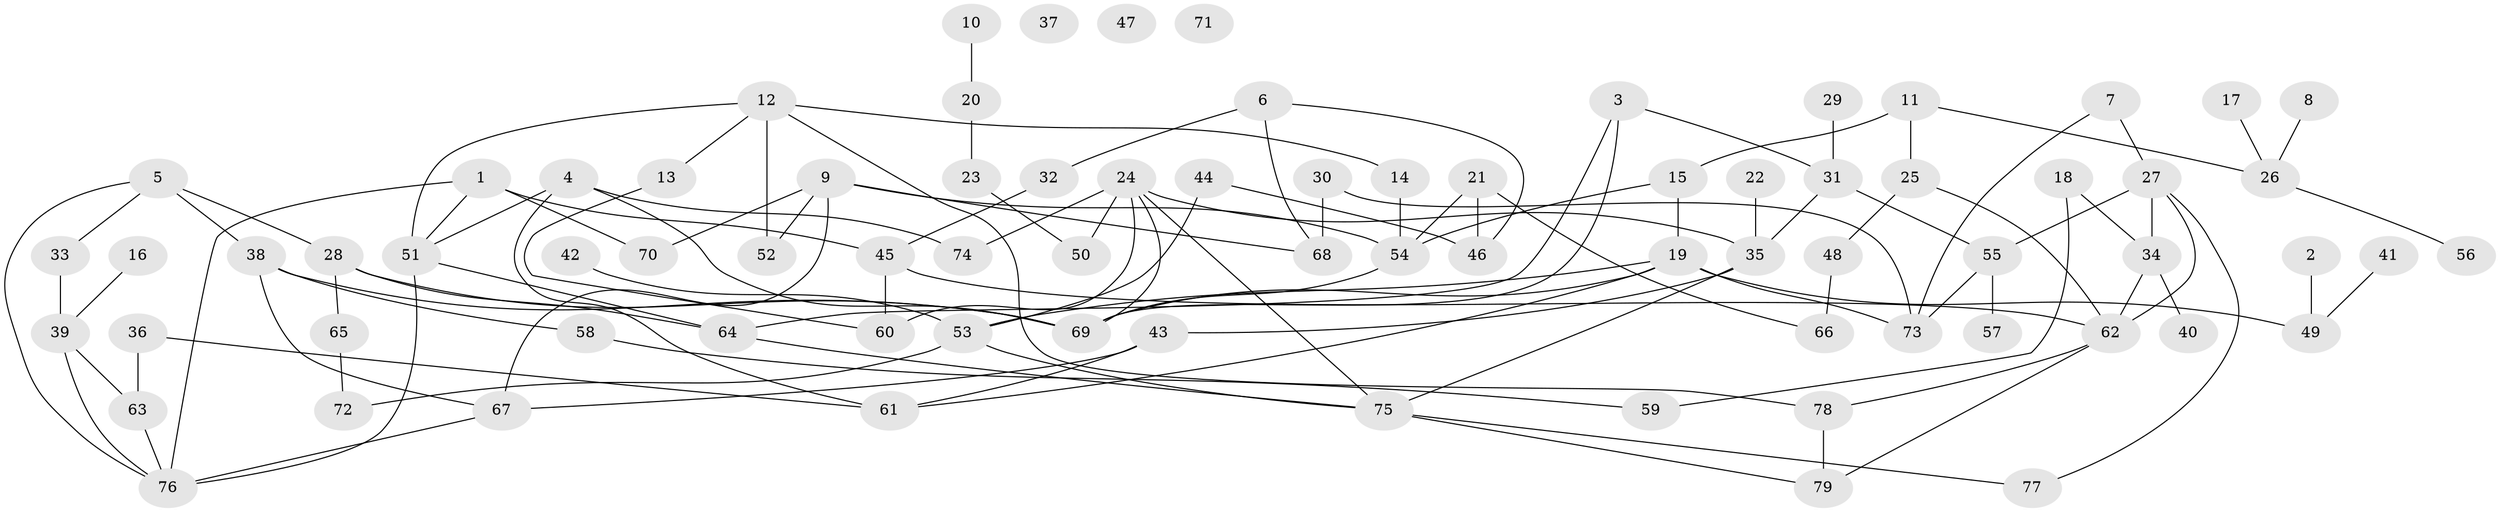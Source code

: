 // coarse degree distribution, {5: 0.047619047619047616, 4: 0.09523809523809523, 8: 0.09523809523809523, 1: 0.19047619047619047, 2: 0.19047619047619047, 3: 0.14285714285714285, 6: 0.14285714285714285, 7: 0.09523809523809523}
// Generated by graph-tools (version 1.1) at 2025/35/03/04/25 23:35:46]
// undirected, 79 vertices, 115 edges
graph export_dot {
  node [color=gray90,style=filled];
  1;
  2;
  3;
  4;
  5;
  6;
  7;
  8;
  9;
  10;
  11;
  12;
  13;
  14;
  15;
  16;
  17;
  18;
  19;
  20;
  21;
  22;
  23;
  24;
  25;
  26;
  27;
  28;
  29;
  30;
  31;
  32;
  33;
  34;
  35;
  36;
  37;
  38;
  39;
  40;
  41;
  42;
  43;
  44;
  45;
  46;
  47;
  48;
  49;
  50;
  51;
  52;
  53;
  54;
  55;
  56;
  57;
  58;
  59;
  60;
  61;
  62;
  63;
  64;
  65;
  66;
  67;
  68;
  69;
  70;
  71;
  72;
  73;
  74;
  75;
  76;
  77;
  78;
  79;
  1 -- 45;
  1 -- 51;
  1 -- 70;
  1 -- 76;
  2 -- 49;
  3 -- 31;
  3 -- 64;
  3 -- 69;
  4 -- 51;
  4 -- 61;
  4 -- 69;
  4 -- 74;
  5 -- 28;
  5 -- 33;
  5 -- 38;
  5 -- 76;
  6 -- 32;
  6 -- 46;
  6 -- 68;
  7 -- 27;
  7 -- 73;
  8 -- 26;
  9 -- 52;
  9 -- 54;
  9 -- 67;
  9 -- 68;
  9 -- 70;
  10 -- 20;
  11 -- 15;
  11 -- 25;
  11 -- 26;
  12 -- 13;
  12 -- 14;
  12 -- 51;
  12 -- 52;
  12 -- 78;
  13 -- 60;
  14 -- 54;
  15 -- 19;
  15 -- 54;
  16 -- 39;
  17 -- 26;
  18 -- 34;
  18 -- 59;
  19 -- 49;
  19 -- 53;
  19 -- 61;
  19 -- 69;
  19 -- 73;
  20 -- 23;
  21 -- 46;
  21 -- 54;
  21 -- 66;
  22 -- 35;
  23 -- 50;
  24 -- 35;
  24 -- 50;
  24 -- 60;
  24 -- 69;
  24 -- 74;
  24 -- 75;
  25 -- 48;
  25 -- 62;
  26 -- 56;
  27 -- 34;
  27 -- 55;
  27 -- 62;
  27 -- 77;
  28 -- 64;
  28 -- 65;
  28 -- 69;
  29 -- 31;
  30 -- 68;
  30 -- 73;
  31 -- 35;
  31 -- 55;
  32 -- 45;
  33 -- 39;
  34 -- 40;
  34 -- 62;
  35 -- 43;
  35 -- 75;
  36 -- 61;
  36 -- 63;
  38 -- 58;
  38 -- 67;
  38 -- 69;
  39 -- 63;
  39 -- 76;
  41 -- 49;
  42 -- 53;
  43 -- 61;
  43 -- 67;
  44 -- 46;
  44 -- 53;
  45 -- 60;
  45 -- 62;
  48 -- 66;
  51 -- 64;
  51 -- 76;
  53 -- 72;
  53 -- 75;
  54 -- 69;
  55 -- 57;
  55 -- 73;
  58 -- 59;
  62 -- 78;
  62 -- 79;
  63 -- 76;
  64 -- 75;
  65 -- 72;
  67 -- 76;
  75 -- 77;
  75 -- 79;
  78 -- 79;
}
